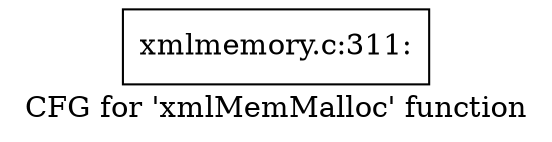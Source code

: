 digraph "CFG for 'xmlMemMalloc' function" {
	label="CFG for 'xmlMemMalloc' function";

	Node0x5650c3ed29d0 [shape=record,label="{xmlmemory.c:311:}"];
}
